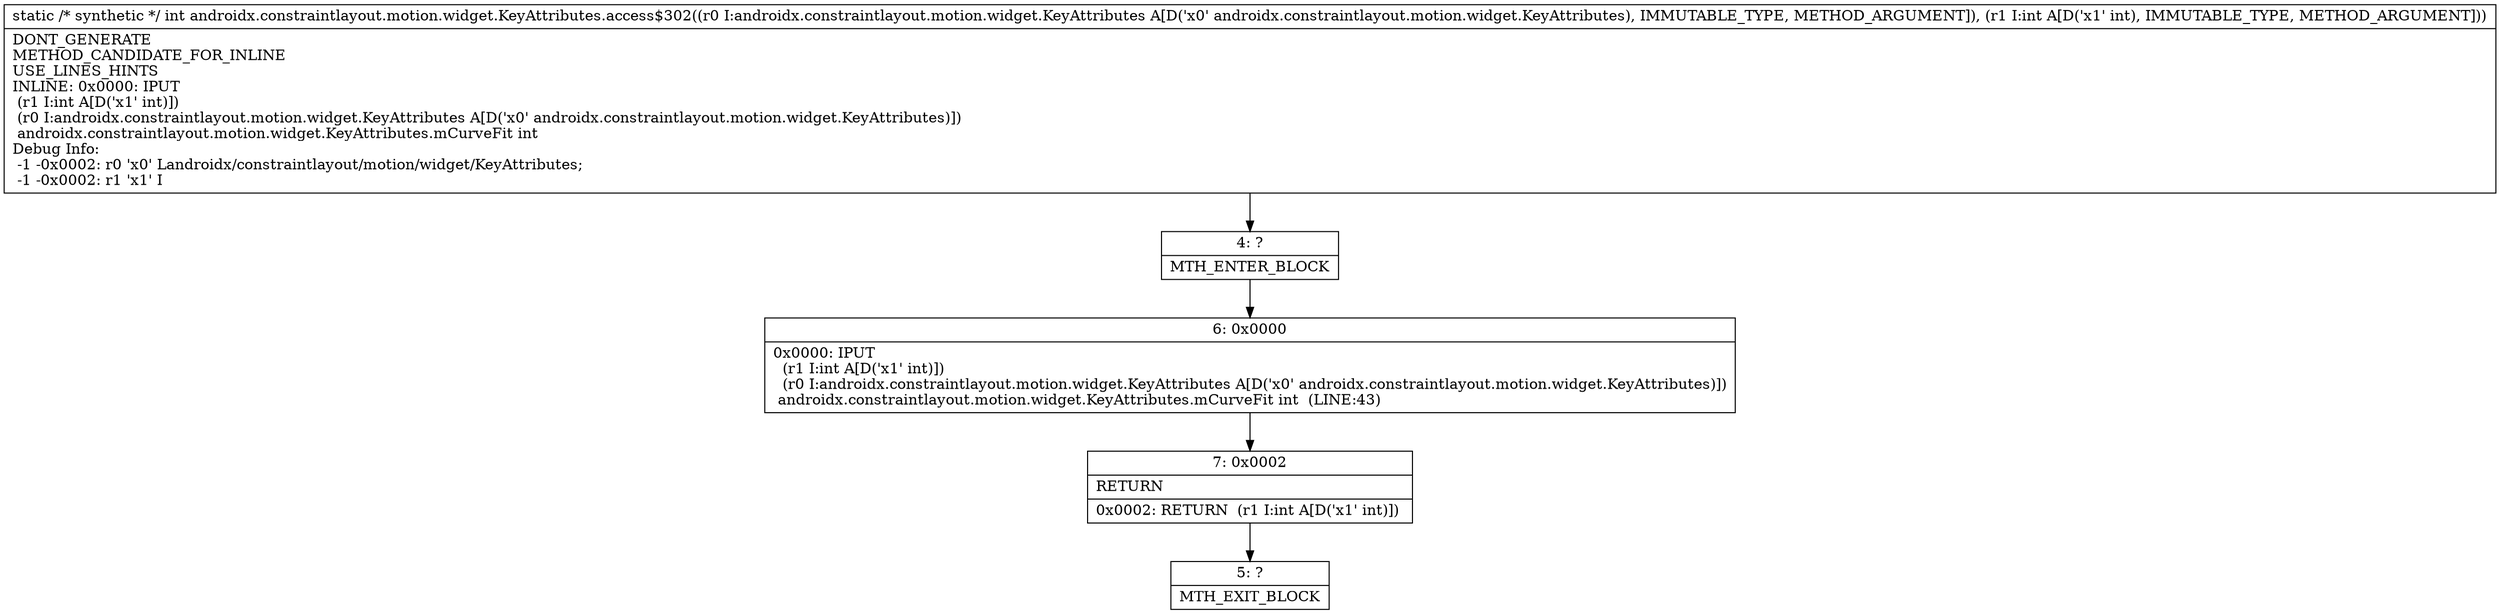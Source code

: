 digraph "CFG forandroidx.constraintlayout.motion.widget.KeyAttributes.access$302(Landroidx\/constraintlayout\/motion\/widget\/KeyAttributes;I)I" {
Node_4 [shape=record,label="{4\:\ ?|MTH_ENTER_BLOCK\l}"];
Node_6 [shape=record,label="{6\:\ 0x0000|0x0000: IPUT  \l  (r1 I:int A[D('x1' int)])\l  (r0 I:androidx.constraintlayout.motion.widget.KeyAttributes A[D('x0' androidx.constraintlayout.motion.widget.KeyAttributes)])\l androidx.constraintlayout.motion.widget.KeyAttributes.mCurveFit int  (LINE:43)\l}"];
Node_7 [shape=record,label="{7\:\ 0x0002|RETURN\l|0x0002: RETURN  (r1 I:int A[D('x1' int)]) \l}"];
Node_5 [shape=record,label="{5\:\ ?|MTH_EXIT_BLOCK\l}"];
MethodNode[shape=record,label="{static \/* synthetic *\/ int androidx.constraintlayout.motion.widget.KeyAttributes.access$302((r0 I:androidx.constraintlayout.motion.widget.KeyAttributes A[D('x0' androidx.constraintlayout.motion.widget.KeyAttributes), IMMUTABLE_TYPE, METHOD_ARGUMENT]), (r1 I:int A[D('x1' int), IMMUTABLE_TYPE, METHOD_ARGUMENT]))  | DONT_GENERATE\lMETHOD_CANDIDATE_FOR_INLINE\lUSE_LINES_HINTS\lINLINE: 0x0000: IPUT  \l  (r1 I:int A[D('x1' int)])\l  (r0 I:androidx.constraintlayout.motion.widget.KeyAttributes A[D('x0' androidx.constraintlayout.motion.widget.KeyAttributes)])\l androidx.constraintlayout.motion.widget.KeyAttributes.mCurveFit int\lDebug Info:\l  \-1 \-0x0002: r0 'x0' Landroidx\/constraintlayout\/motion\/widget\/KeyAttributes;\l  \-1 \-0x0002: r1 'x1' I\l}"];
MethodNode -> Node_4;Node_4 -> Node_6;
Node_6 -> Node_7;
Node_7 -> Node_5;
}

